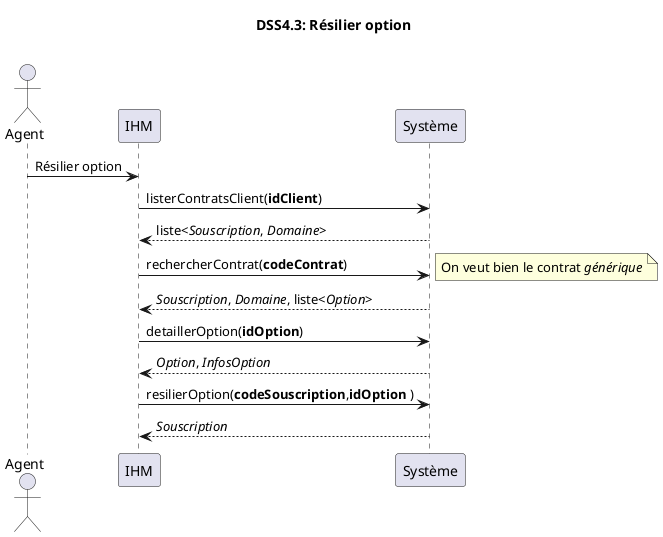 @startuml

       title DSS4.3: Résilier option\n

       actor Agent as A
       participant IHM
       participant Système


       A -> IHM : Résilier option
           IHM -> Système : listerContratsClient(**idClient**)
           Système --> IHM : liste<//Souscription//, //Domaine//>
           IHM -> Système : rechercherContrat(**codeContrat**)
           note right : On veut bien le contrat //générique//
           Système --> IHM : //Souscription//, //Domaine//, liste<//Option//>
           IHM -> Système : detaillerOption(**idOption**)
           Système --> IHM : //Option//, //InfosOption//
           IHM -> Système : resilierOption(**codeSouscription**,**idOption** )
           Système --> IHM : //Souscription//

       @enduml